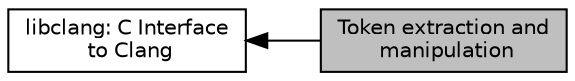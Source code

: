digraph "Token extraction and manipulation"
{
  edge [fontname="Helvetica",fontsize="10",labelfontname="Helvetica",labelfontsize="10"];
  node [fontname="Helvetica",fontsize="10",shape=record];
  rankdir=LR;
  Node0 [label="Token extraction and\l manipulation",height=0.2,width=0.4,color="black", fillcolor="grey75", style="filled", fontcolor="black"];
  Node1 [label="libclang: C Interface\l to Clang",height=0.2,width=0.4,color="black", fillcolor="white", style="filled",URL="$group__CINDEX.html"];
  Node1->Node0 [shape=plaintext, dir="back", style="solid"];
}
